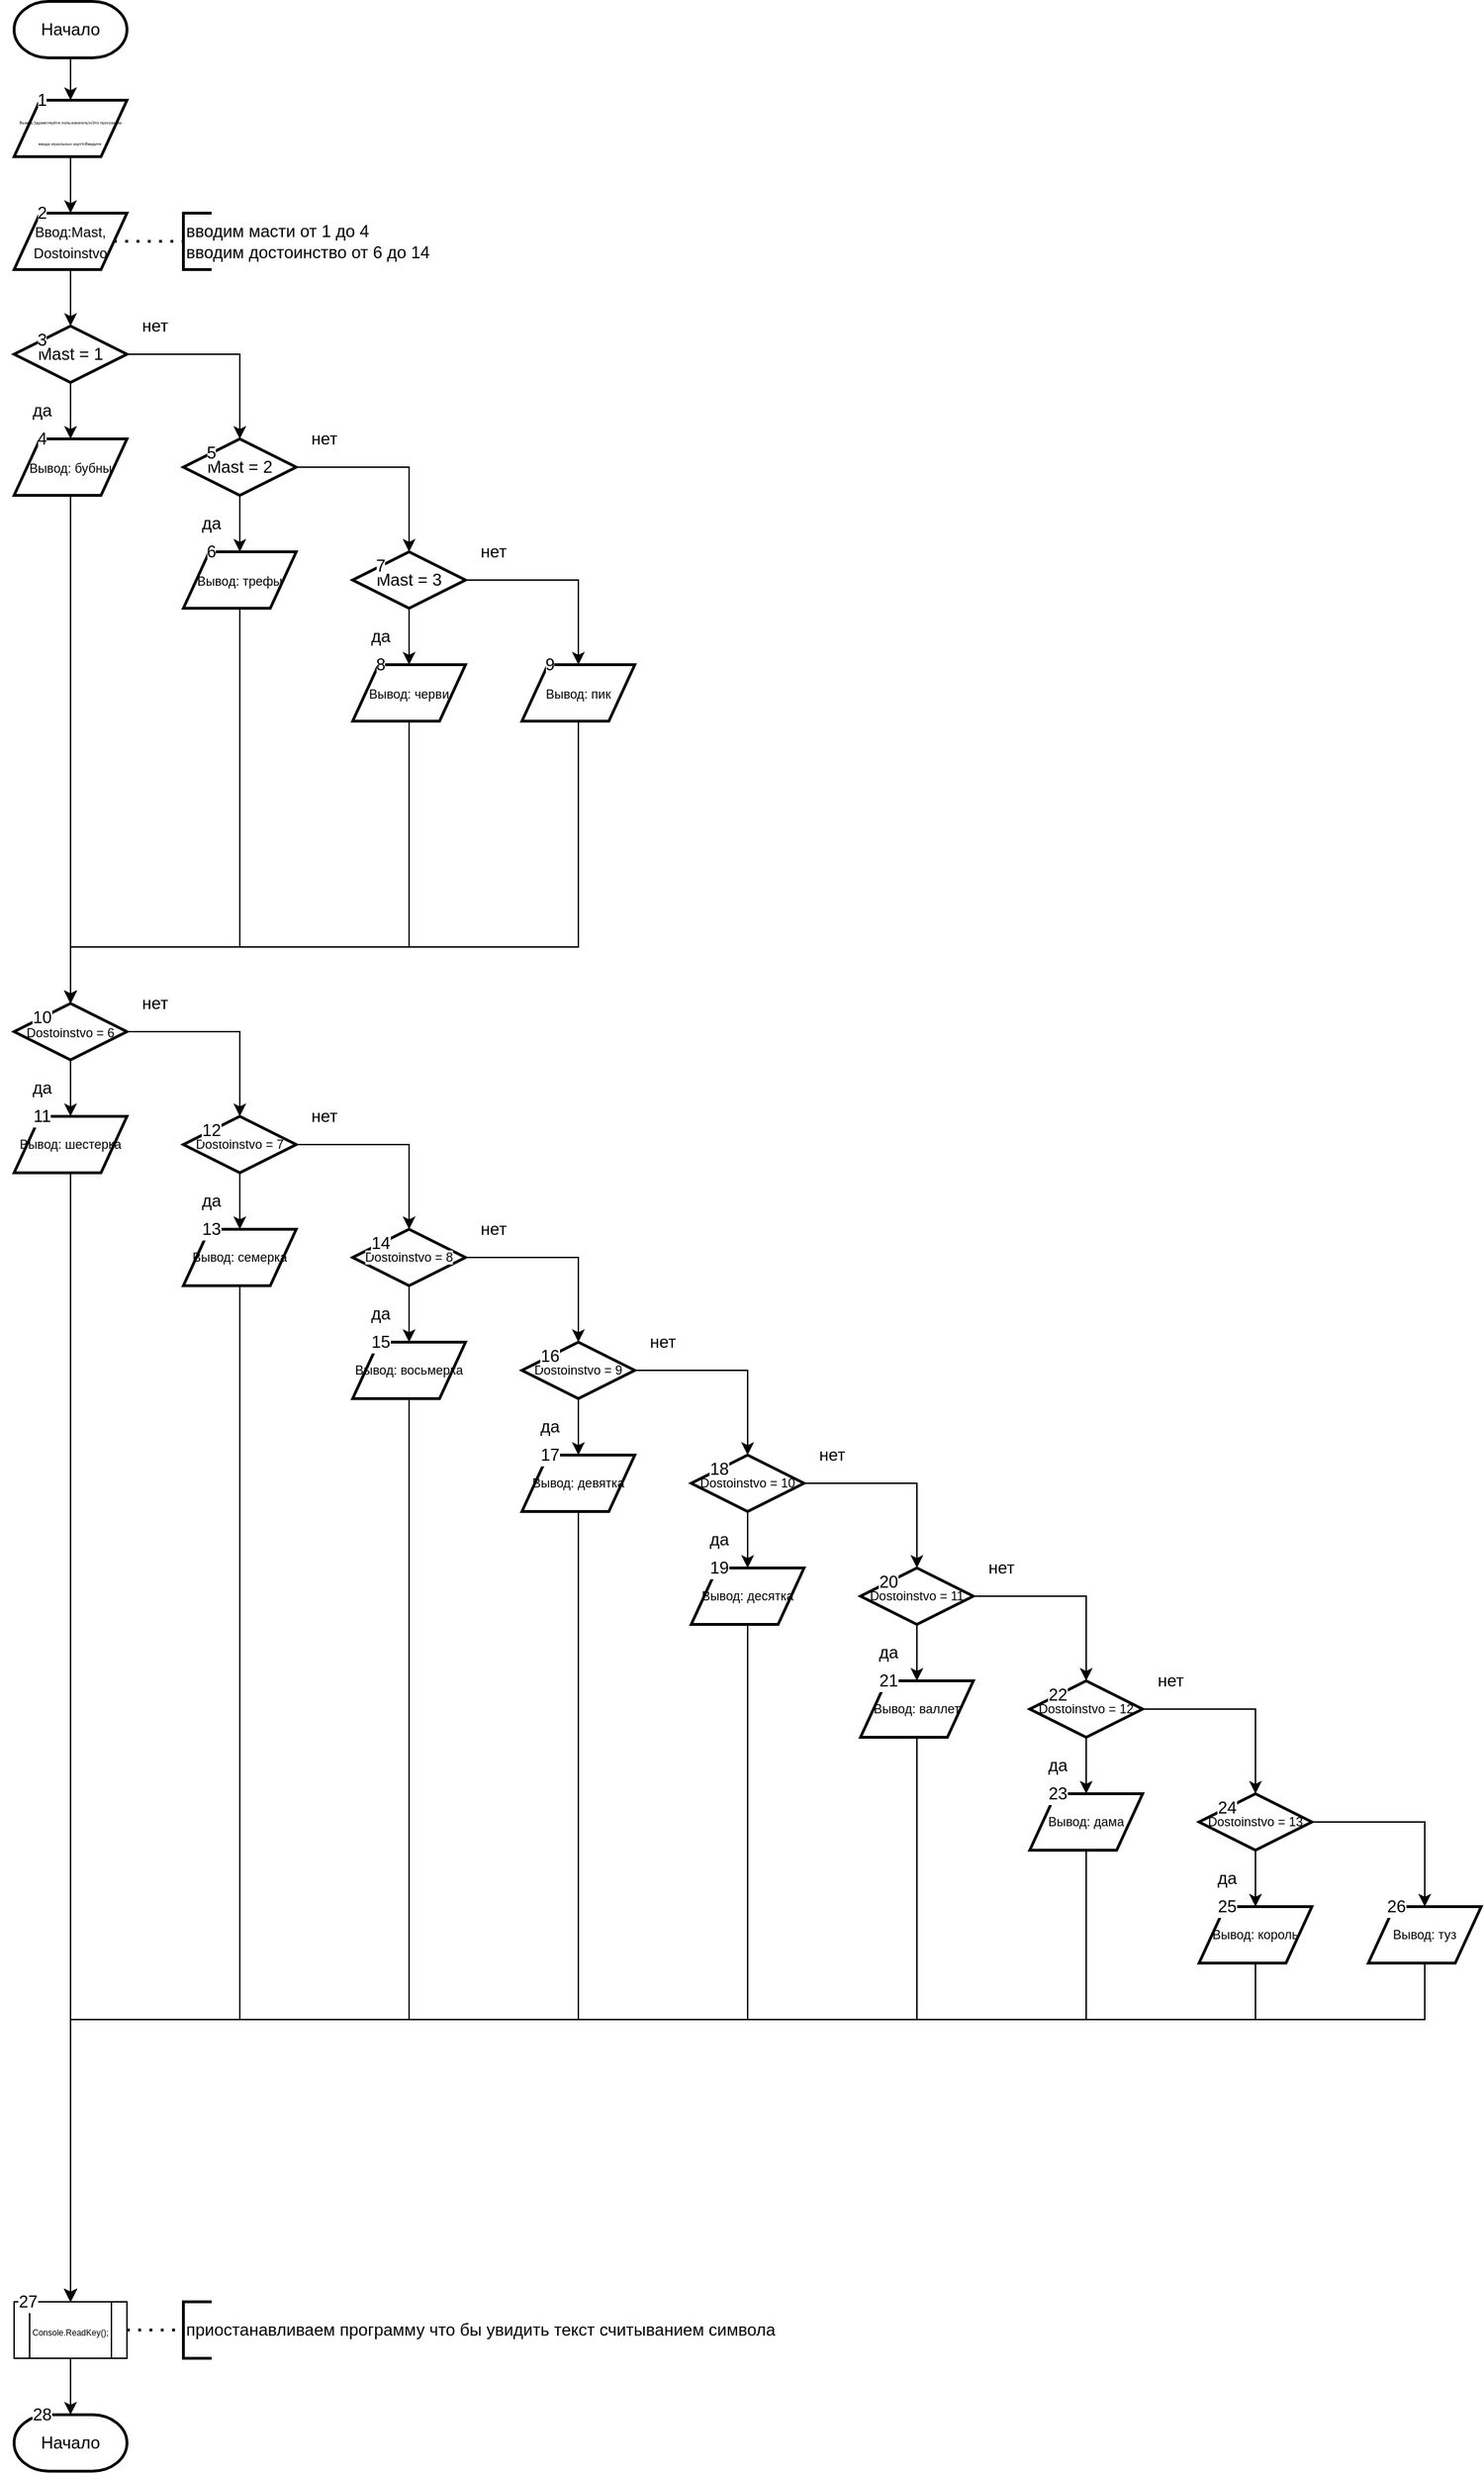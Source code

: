 <mxfile version="24.7.16">
  <diagram name="Страница — 1" id="DpVbYoX6BHonUokHa4xK">
    <mxGraphModel dx="3756" dy="2093" grid="1" gridSize="10" guides="1" tooltips="1" connect="1" arrows="1" fold="1" page="1" pageScale="1" pageWidth="827" pageHeight="1169" math="0" shadow="0">
      <root>
        <mxCell id="0" />
        <mxCell id="1" parent="0" />
        <mxCell id="8d-ZBmxt0F6m0y_MIuwz-148" style="edgeStyle=orthogonalEdgeStyle;rounded=0;orthogonalLoop=1;jettySize=auto;html=1;entryX=0.5;entryY=0;entryDx=0;entryDy=0;" edge="1" parent="1" source="8d-ZBmxt0F6m0y_MIuwz-1" target="8d-ZBmxt0F6m0y_MIuwz-147">
          <mxGeometry relative="1" as="geometry" />
        </mxCell>
        <mxCell id="8d-ZBmxt0F6m0y_MIuwz-1" value="Начало" style="strokeWidth=2;html=1;shape=mxgraph.flowchart.terminator;whiteSpace=wrap;" vertex="1" parent="1">
          <mxGeometry x="360" y="90" width="80" height="40" as="geometry" />
        </mxCell>
        <mxCell id="8d-ZBmxt0F6m0y_MIuwz-39" value="" style="edgeStyle=orthogonalEdgeStyle;rounded=0;orthogonalLoop=1;jettySize=auto;html=1;" edge="1" parent="1" source="8d-ZBmxt0F6m0y_MIuwz-2" target="8d-ZBmxt0F6m0y_MIuwz-5">
          <mxGeometry relative="1" as="geometry" />
        </mxCell>
        <mxCell id="8d-ZBmxt0F6m0y_MIuwz-2" value="&lt;font style=&quot;font-size: 10px;&quot;&gt;Ввод:Mast, Dostoinstvo&lt;/font&gt;" style="shape=parallelogram;html=1;strokeWidth=2;perimeter=parallelogramPerimeter;whiteSpace=wrap;rounded=0;arcSize=12;size=0.23;" vertex="1" parent="1">
          <mxGeometry x="360" y="240" width="80" height="40" as="geometry" />
        </mxCell>
        <mxCell id="8d-ZBmxt0F6m0y_MIuwz-40" value="" style="edgeStyle=orthogonalEdgeStyle;rounded=0;orthogonalLoop=1;jettySize=auto;html=1;" edge="1" parent="1" source="8d-ZBmxt0F6m0y_MIuwz-5" target="8d-ZBmxt0F6m0y_MIuwz-16">
          <mxGeometry relative="1" as="geometry" />
        </mxCell>
        <mxCell id="8d-ZBmxt0F6m0y_MIuwz-5" value="Mast = 1" style="strokeWidth=2;html=1;shape=mxgraph.flowchart.decision;whiteSpace=wrap;" vertex="1" parent="1">
          <mxGeometry x="360" y="320" width="80" height="40" as="geometry" />
        </mxCell>
        <mxCell id="8d-ZBmxt0F6m0y_MIuwz-16" value="&lt;font style=&quot;font-size: 9px;&quot;&gt;Вывод: бубны&lt;/font&gt;" style="shape=parallelogram;html=1;strokeWidth=2;perimeter=parallelogramPerimeter;whiteSpace=wrap;rounded=0;arcSize=12;size=0.23;" vertex="1" parent="1">
          <mxGeometry x="360" y="400" width="80" height="40" as="geometry" />
        </mxCell>
        <mxCell id="8d-ZBmxt0F6m0y_MIuwz-45" value="" style="edgeStyle=orthogonalEdgeStyle;rounded=0;orthogonalLoop=1;jettySize=auto;html=1;" edge="1" parent="1" source="8d-ZBmxt0F6m0y_MIuwz-17" target="8d-ZBmxt0F6m0y_MIuwz-18">
          <mxGeometry relative="1" as="geometry" />
        </mxCell>
        <mxCell id="8d-ZBmxt0F6m0y_MIuwz-17" value="Mast = 2" style="strokeWidth=2;html=1;shape=mxgraph.flowchart.decision;whiteSpace=wrap;" vertex="1" parent="1">
          <mxGeometry x="480" y="400" width="80" height="40" as="geometry" />
        </mxCell>
        <mxCell id="8d-ZBmxt0F6m0y_MIuwz-18" value="&lt;font style=&quot;font-size: 9px;&quot;&gt;Вывод: трефы&lt;/font&gt;" style="shape=parallelogram;html=1;strokeWidth=2;perimeter=parallelogramPerimeter;whiteSpace=wrap;rounded=0;arcSize=12;size=0.23;" vertex="1" parent="1">
          <mxGeometry x="480" y="480" width="80" height="40" as="geometry" />
        </mxCell>
        <mxCell id="8d-ZBmxt0F6m0y_MIuwz-46" value="" style="edgeStyle=orthogonalEdgeStyle;rounded=0;orthogonalLoop=1;jettySize=auto;html=1;" edge="1" parent="1" source="8d-ZBmxt0F6m0y_MIuwz-19" target="8d-ZBmxt0F6m0y_MIuwz-20">
          <mxGeometry relative="1" as="geometry" />
        </mxCell>
        <mxCell id="8d-ZBmxt0F6m0y_MIuwz-49" style="edgeStyle=orthogonalEdgeStyle;rounded=0;orthogonalLoop=1;jettySize=auto;html=1;entryX=0.5;entryY=0;entryDx=0;entryDy=0;" edge="1" parent="1" source="8d-ZBmxt0F6m0y_MIuwz-19" target="8d-ZBmxt0F6m0y_MIuwz-22">
          <mxGeometry relative="1" as="geometry" />
        </mxCell>
        <mxCell id="8d-ZBmxt0F6m0y_MIuwz-19" value="Mast = 3" style="strokeWidth=2;html=1;shape=mxgraph.flowchart.decision;whiteSpace=wrap;" vertex="1" parent="1">
          <mxGeometry x="600" y="480" width="80" height="40" as="geometry" />
        </mxCell>
        <mxCell id="8d-ZBmxt0F6m0y_MIuwz-20" value="&lt;font style=&quot;font-size: 9px;&quot;&gt;Вывод: черви&lt;/font&gt;" style="shape=parallelogram;html=1;strokeWidth=2;perimeter=parallelogramPerimeter;whiteSpace=wrap;rounded=0;arcSize=12;size=0.23;" vertex="1" parent="1">
          <mxGeometry x="600" y="560" width="80" height="40" as="geometry" />
        </mxCell>
        <mxCell id="8d-ZBmxt0F6m0y_MIuwz-22" value="&lt;font style=&quot;font-size: 9px;&quot;&gt;Вывод: пик&lt;/font&gt;" style="shape=parallelogram;html=1;strokeWidth=2;perimeter=parallelogramPerimeter;whiteSpace=wrap;rounded=0;arcSize=12;size=0.23;" vertex="1" parent="1">
          <mxGeometry x="720" y="560" width="80" height="40" as="geometry" />
        </mxCell>
        <mxCell id="8d-ZBmxt0F6m0y_MIuwz-56" value="" style="edgeStyle=orthogonalEdgeStyle;rounded=0;orthogonalLoop=1;jettySize=auto;html=1;" edge="1" parent="1" source="8d-ZBmxt0F6m0y_MIuwz-23" target="8d-ZBmxt0F6m0y_MIuwz-24">
          <mxGeometry relative="1" as="geometry" />
        </mxCell>
        <mxCell id="8d-ZBmxt0F6m0y_MIuwz-23" value="&lt;font style=&quot;font-size: 9px;&quot;&gt;Dostoinstvo = 6&lt;/font&gt;" style="strokeWidth=2;html=1;shape=mxgraph.flowchart.decision;whiteSpace=wrap;" vertex="1" parent="1">
          <mxGeometry x="360" y="800" width="80" height="40" as="geometry" />
        </mxCell>
        <mxCell id="8d-ZBmxt0F6m0y_MIuwz-80" style="edgeStyle=orthogonalEdgeStyle;rounded=0;orthogonalLoop=1;jettySize=auto;html=1;entryX=0.5;entryY=0;entryDx=0;entryDy=0;" edge="1" parent="1" source="8d-ZBmxt0F6m0y_MIuwz-24" target="8d-ZBmxt0F6m0y_MIuwz-68">
          <mxGeometry relative="1" as="geometry" />
        </mxCell>
        <mxCell id="8d-ZBmxt0F6m0y_MIuwz-24" value="Вывод: шестерка" style="shape=parallelogram;html=1;strokeWidth=2;perimeter=parallelogramPerimeter;whiteSpace=wrap;rounded=0;arcSize=12;size=0.23;fontSize=9;" vertex="1" parent="1">
          <mxGeometry x="360" y="880" width="80" height="40" as="geometry" />
        </mxCell>
        <mxCell id="8d-ZBmxt0F6m0y_MIuwz-57" value="" style="edgeStyle=orthogonalEdgeStyle;rounded=0;orthogonalLoop=1;jettySize=auto;html=1;" edge="1" parent="1" source="8d-ZBmxt0F6m0y_MIuwz-25" target="8d-ZBmxt0F6m0y_MIuwz-26">
          <mxGeometry relative="1" as="geometry" />
        </mxCell>
        <mxCell id="8d-ZBmxt0F6m0y_MIuwz-25" value="Dostoinstvo = 7" style="strokeWidth=2;html=1;shape=mxgraph.flowchart.decision;whiteSpace=wrap;fontSize=9;" vertex="1" parent="1">
          <mxGeometry x="480" y="880" width="80" height="40" as="geometry" />
        </mxCell>
        <mxCell id="8d-ZBmxt0F6m0y_MIuwz-81" style="edgeStyle=orthogonalEdgeStyle;rounded=0;orthogonalLoop=1;jettySize=auto;html=1;entryX=0.5;entryY=0;entryDx=0;entryDy=0;" edge="1" parent="1" source="8d-ZBmxt0F6m0y_MIuwz-26" target="8d-ZBmxt0F6m0y_MIuwz-68">
          <mxGeometry relative="1" as="geometry">
            <Array as="points">
              <mxPoint x="520" y="1520" />
              <mxPoint x="400" y="1520" />
            </Array>
          </mxGeometry>
        </mxCell>
        <mxCell id="8d-ZBmxt0F6m0y_MIuwz-26" value="Вывод: семерка" style="shape=parallelogram;html=1;strokeWidth=2;perimeter=parallelogramPerimeter;whiteSpace=wrap;rounded=0;arcSize=12;size=0.23;fontSize=9;" vertex="1" parent="1">
          <mxGeometry x="480" y="960" width="80" height="40" as="geometry" />
        </mxCell>
        <mxCell id="8d-ZBmxt0F6m0y_MIuwz-58" value="" style="edgeStyle=orthogonalEdgeStyle;rounded=0;orthogonalLoop=1;jettySize=auto;html=1;" edge="1" parent="1" source="8d-ZBmxt0F6m0y_MIuwz-27" target="8d-ZBmxt0F6m0y_MIuwz-28">
          <mxGeometry relative="1" as="geometry" />
        </mxCell>
        <mxCell id="8d-ZBmxt0F6m0y_MIuwz-27" value="&lt;span style=&quot;color: rgb(0, 0, 0); font-family: Helvetica; font-size: 9px; font-style: normal; font-variant-ligatures: normal; font-variant-caps: normal; font-weight: 400; letter-spacing: normal; orphans: 2; text-align: center; text-indent: 0px; text-transform: none; widows: 2; word-spacing: 0px; -webkit-text-stroke-width: 0px; white-space: normal; background-color: rgb(251, 251, 251); text-decoration-thickness: initial; text-decoration-style: initial; text-decoration-color: initial; display: inline !important; float: none;&quot;&gt;Dostoinstvo = 8&lt;/span&gt;" style="strokeWidth=2;html=1;shape=mxgraph.flowchart.decision;whiteSpace=wrap;fontSize=9;" vertex="1" parent="1">
          <mxGeometry x="600" y="960" width="80" height="40" as="geometry" />
        </mxCell>
        <mxCell id="8d-ZBmxt0F6m0y_MIuwz-82" style="edgeStyle=orthogonalEdgeStyle;rounded=0;orthogonalLoop=1;jettySize=auto;html=1;entryX=0.5;entryY=0;entryDx=0;entryDy=0;" edge="1" parent="1" source="8d-ZBmxt0F6m0y_MIuwz-28" target="8d-ZBmxt0F6m0y_MIuwz-68">
          <mxGeometry relative="1" as="geometry">
            <Array as="points">
              <mxPoint x="640" y="1520" />
              <mxPoint x="400" y="1520" />
            </Array>
          </mxGeometry>
        </mxCell>
        <mxCell id="8d-ZBmxt0F6m0y_MIuwz-28" value="Вывод: восьмерка" style="shape=parallelogram;html=1;strokeWidth=2;perimeter=parallelogramPerimeter;whiteSpace=wrap;rounded=0;arcSize=12;size=0.23;fontSize=9;" vertex="1" parent="1">
          <mxGeometry x="600" y="1040" width="80" height="40" as="geometry" />
        </mxCell>
        <mxCell id="8d-ZBmxt0F6m0y_MIuwz-59" value="" style="edgeStyle=orthogonalEdgeStyle;rounded=0;orthogonalLoop=1;jettySize=auto;html=1;" edge="1" parent="1" source="8d-ZBmxt0F6m0y_MIuwz-29" target="8d-ZBmxt0F6m0y_MIuwz-30">
          <mxGeometry relative="1" as="geometry" />
        </mxCell>
        <mxCell id="8d-ZBmxt0F6m0y_MIuwz-29" value="Dostoinstvo = 9" style="strokeWidth=2;html=1;shape=mxgraph.flowchart.decision;whiteSpace=wrap;fontSize=9;" vertex="1" parent="1">
          <mxGeometry x="720" y="1040" width="80" height="40" as="geometry" />
        </mxCell>
        <mxCell id="8d-ZBmxt0F6m0y_MIuwz-83" style="edgeStyle=orthogonalEdgeStyle;rounded=0;orthogonalLoop=1;jettySize=auto;html=1;entryX=0.5;entryY=0;entryDx=0;entryDy=0;" edge="1" parent="1" source="8d-ZBmxt0F6m0y_MIuwz-30" target="8d-ZBmxt0F6m0y_MIuwz-68">
          <mxGeometry relative="1" as="geometry">
            <Array as="points">
              <mxPoint x="760" y="1520" />
              <mxPoint x="400" y="1520" />
            </Array>
          </mxGeometry>
        </mxCell>
        <mxCell id="8d-ZBmxt0F6m0y_MIuwz-30" value="Вывод: девятка" style="shape=parallelogram;html=1;strokeWidth=2;perimeter=parallelogramPerimeter;whiteSpace=wrap;rounded=0;arcSize=12;size=0.23;fontSize=9;" vertex="1" parent="1">
          <mxGeometry x="720" y="1120" width="80" height="40" as="geometry" />
        </mxCell>
        <mxCell id="8d-ZBmxt0F6m0y_MIuwz-60" value="" style="edgeStyle=orthogonalEdgeStyle;rounded=0;orthogonalLoop=1;jettySize=auto;html=1;" edge="1" parent="1" source="8d-ZBmxt0F6m0y_MIuwz-31" target="8d-ZBmxt0F6m0y_MIuwz-32">
          <mxGeometry relative="1" as="geometry" />
        </mxCell>
        <mxCell id="8d-ZBmxt0F6m0y_MIuwz-31" value="Dostoinstvo = 10" style="strokeWidth=2;html=1;shape=mxgraph.flowchart.decision;whiteSpace=wrap;fontSize=9;" vertex="1" parent="1">
          <mxGeometry x="840" y="1120" width="80" height="40" as="geometry" />
        </mxCell>
        <mxCell id="8d-ZBmxt0F6m0y_MIuwz-84" style="edgeStyle=orthogonalEdgeStyle;rounded=0;orthogonalLoop=1;jettySize=auto;html=1;entryX=0.5;entryY=0;entryDx=0;entryDy=0;" edge="1" parent="1" source="8d-ZBmxt0F6m0y_MIuwz-32" target="8d-ZBmxt0F6m0y_MIuwz-68">
          <mxGeometry relative="1" as="geometry">
            <Array as="points">
              <mxPoint x="880" y="1520" />
              <mxPoint x="400" y="1520" />
            </Array>
          </mxGeometry>
        </mxCell>
        <mxCell id="8d-ZBmxt0F6m0y_MIuwz-32" value="Вывод: десятка" style="shape=parallelogram;html=1;strokeWidth=2;perimeter=parallelogramPerimeter;whiteSpace=wrap;rounded=0;arcSize=12;size=0.23;fontSize=9;" vertex="1" parent="1">
          <mxGeometry x="840" y="1200" width="80" height="40" as="geometry" />
        </mxCell>
        <mxCell id="8d-ZBmxt0F6m0y_MIuwz-61" value="" style="edgeStyle=orthogonalEdgeStyle;rounded=0;orthogonalLoop=1;jettySize=auto;html=1;" edge="1" parent="1" source="8d-ZBmxt0F6m0y_MIuwz-33" target="8d-ZBmxt0F6m0y_MIuwz-34">
          <mxGeometry relative="1" as="geometry" />
        </mxCell>
        <mxCell id="8d-ZBmxt0F6m0y_MIuwz-33" value="Dostoinstvo = 11" style="strokeWidth=2;html=1;shape=mxgraph.flowchart.decision;whiteSpace=wrap;fontSize=9;" vertex="1" parent="1">
          <mxGeometry x="960" y="1200" width="80" height="40" as="geometry" />
        </mxCell>
        <mxCell id="8d-ZBmxt0F6m0y_MIuwz-85" style="edgeStyle=orthogonalEdgeStyle;rounded=0;orthogonalLoop=1;jettySize=auto;html=1;entryX=0.5;entryY=0;entryDx=0;entryDy=0;" edge="1" parent="1" source="8d-ZBmxt0F6m0y_MIuwz-34" target="8d-ZBmxt0F6m0y_MIuwz-68">
          <mxGeometry relative="1" as="geometry">
            <Array as="points">
              <mxPoint x="1000" y="1520" />
              <mxPoint x="400" y="1520" />
            </Array>
          </mxGeometry>
        </mxCell>
        <mxCell id="8d-ZBmxt0F6m0y_MIuwz-34" value="Вывод: валлет" style="shape=parallelogram;html=1;strokeWidth=2;perimeter=parallelogramPerimeter;whiteSpace=wrap;rounded=0;arcSize=12;size=0.23;fontSize=9;" vertex="1" parent="1">
          <mxGeometry x="960" y="1280" width="80" height="40" as="geometry" />
        </mxCell>
        <mxCell id="8d-ZBmxt0F6m0y_MIuwz-62" value="" style="edgeStyle=orthogonalEdgeStyle;rounded=0;orthogonalLoop=1;jettySize=auto;html=1;" edge="1" parent="1" source="8d-ZBmxt0F6m0y_MIuwz-35" target="8d-ZBmxt0F6m0y_MIuwz-36">
          <mxGeometry relative="1" as="geometry" />
        </mxCell>
        <mxCell id="8d-ZBmxt0F6m0y_MIuwz-35" value="Dostoinstvo = 12" style="strokeWidth=2;html=1;shape=mxgraph.flowchart.decision;whiteSpace=wrap;fontSize=9;" vertex="1" parent="1">
          <mxGeometry x="1080" y="1280" width="80" height="40" as="geometry" />
        </mxCell>
        <mxCell id="8d-ZBmxt0F6m0y_MIuwz-78" style="edgeStyle=orthogonalEdgeStyle;rounded=0;orthogonalLoop=1;jettySize=auto;html=1;entryX=0.5;entryY=0;entryDx=0;entryDy=0;" edge="1" parent="1" source="8d-ZBmxt0F6m0y_MIuwz-36" target="8d-ZBmxt0F6m0y_MIuwz-68">
          <mxGeometry relative="1" as="geometry">
            <Array as="points">
              <mxPoint x="1120" y="1520" />
              <mxPoint x="400" y="1520" />
            </Array>
          </mxGeometry>
        </mxCell>
        <mxCell id="8d-ZBmxt0F6m0y_MIuwz-36" value="Вывод: дама" style="shape=parallelogram;html=1;strokeWidth=2;perimeter=parallelogramPerimeter;whiteSpace=wrap;rounded=0;arcSize=12;size=0.23;fontSize=9;" vertex="1" parent="1">
          <mxGeometry x="1080" y="1360" width="80" height="40" as="geometry" />
        </mxCell>
        <mxCell id="8d-ZBmxt0F6m0y_MIuwz-41" style="edgeStyle=orthogonalEdgeStyle;rounded=0;orthogonalLoop=1;jettySize=auto;html=1;entryX=0.5;entryY=0;entryDx=0;entryDy=0;entryPerimeter=0;" edge="1" parent="1" source="8d-ZBmxt0F6m0y_MIuwz-5" target="8d-ZBmxt0F6m0y_MIuwz-17">
          <mxGeometry relative="1" as="geometry" />
        </mxCell>
        <mxCell id="8d-ZBmxt0F6m0y_MIuwz-42" style="edgeStyle=orthogonalEdgeStyle;rounded=0;orthogonalLoop=1;jettySize=auto;html=1;entryX=0.5;entryY=0;entryDx=0;entryDy=0;entryPerimeter=0;" edge="1" parent="1" source="8d-ZBmxt0F6m0y_MIuwz-17" target="8d-ZBmxt0F6m0y_MIuwz-19">
          <mxGeometry relative="1" as="geometry" />
        </mxCell>
        <mxCell id="8d-ZBmxt0F6m0y_MIuwz-44" style="edgeStyle=orthogonalEdgeStyle;rounded=0;orthogonalLoop=1;jettySize=auto;html=1;entryX=0.5;entryY=0;entryDx=0;entryDy=0;entryPerimeter=0;" edge="1" parent="1" source="8d-ZBmxt0F6m0y_MIuwz-16" target="8d-ZBmxt0F6m0y_MIuwz-23">
          <mxGeometry relative="1" as="geometry" />
        </mxCell>
        <mxCell id="8d-ZBmxt0F6m0y_MIuwz-51" style="edgeStyle=orthogonalEdgeStyle;rounded=0;orthogonalLoop=1;jettySize=auto;html=1;entryX=0.5;entryY=0;entryDx=0;entryDy=0;entryPerimeter=0;" edge="1" parent="1" source="8d-ZBmxt0F6m0y_MIuwz-20" target="8d-ZBmxt0F6m0y_MIuwz-23">
          <mxGeometry relative="1" as="geometry">
            <Array as="points">
              <mxPoint x="640" y="760" />
              <mxPoint x="400" y="760" />
            </Array>
          </mxGeometry>
        </mxCell>
        <mxCell id="8d-ZBmxt0F6m0y_MIuwz-52" style="edgeStyle=orthogonalEdgeStyle;rounded=0;orthogonalLoop=1;jettySize=auto;html=1;entryX=0.5;entryY=0;entryDx=0;entryDy=0;entryPerimeter=0;" edge="1" parent="1" source="8d-ZBmxt0F6m0y_MIuwz-22" target="8d-ZBmxt0F6m0y_MIuwz-23">
          <mxGeometry relative="1" as="geometry">
            <Array as="points">
              <mxPoint x="760" y="760" />
              <mxPoint x="400" y="760" />
            </Array>
          </mxGeometry>
        </mxCell>
        <mxCell id="8d-ZBmxt0F6m0y_MIuwz-55" style="edgeStyle=orthogonalEdgeStyle;rounded=0;orthogonalLoop=1;jettySize=auto;html=1;entryX=0.5;entryY=0;entryDx=0;entryDy=0;entryPerimeter=0;" edge="1" parent="1" source="8d-ZBmxt0F6m0y_MIuwz-18" target="8d-ZBmxt0F6m0y_MIuwz-23">
          <mxGeometry relative="1" as="geometry">
            <Array as="points">
              <mxPoint x="520" y="760" />
              <mxPoint x="400" y="760" />
            </Array>
          </mxGeometry>
        </mxCell>
        <mxCell id="8d-ZBmxt0F6m0y_MIuwz-65" value="Начало" style="strokeWidth=2;html=1;shape=mxgraph.flowchart.terminator;whiteSpace=wrap;" vertex="1" parent="1">
          <mxGeometry x="360" y="1800" width="80" height="40" as="geometry" />
        </mxCell>
        <mxCell id="8d-ZBmxt0F6m0y_MIuwz-69" value="" style="edgeStyle=orthogonalEdgeStyle;rounded=0;orthogonalLoop=1;jettySize=auto;html=1;" edge="1" parent="1" source="8d-ZBmxt0F6m0y_MIuwz-68" target="8d-ZBmxt0F6m0y_MIuwz-65">
          <mxGeometry relative="1" as="geometry" />
        </mxCell>
        <mxCell id="8d-ZBmxt0F6m0y_MIuwz-68" value="&lt;font style=&quot;font-size: 6px;&quot;&gt;Console.ReadKey();&lt;/font&gt;" style="verticalLabelPosition=middle;verticalAlign=middle;html=1;shape=process;whiteSpace=wrap;rounded=0;size=0.14;arcSize=6;labelPosition=center;align=center;" vertex="1" parent="1">
          <mxGeometry x="360" y="1720" width="80" height="40" as="geometry" />
        </mxCell>
        <mxCell id="8d-ZBmxt0F6m0y_MIuwz-70" style="edgeStyle=orthogonalEdgeStyle;rounded=0;orthogonalLoop=1;jettySize=auto;html=1;entryX=0.5;entryY=0;entryDx=0;entryDy=0;entryPerimeter=0;" edge="1" parent="1" source="8d-ZBmxt0F6m0y_MIuwz-23" target="8d-ZBmxt0F6m0y_MIuwz-25">
          <mxGeometry relative="1" as="geometry" />
        </mxCell>
        <mxCell id="8d-ZBmxt0F6m0y_MIuwz-71" style="edgeStyle=orthogonalEdgeStyle;rounded=0;orthogonalLoop=1;jettySize=auto;html=1;entryX=0.5;entryY=0;entryDx=0;entryDy=0;entryPerimeter=0;" edge="1" parent="1" source="8d-ZBmxt0F6m0y_MIuwz-25" target="8d-ZBmxt0F6m0y_MIuwz-27">
          <mxGeometry relative="1" as="geometry" />
        </mxCell>
        <mxCell id="8d-ZBmxt0F6m0y_MIuwz-72" style="edgeStyle=orthogonalEdgeStyle;rounded=0;orthogonalLoop=1;jettySize=auto;html=1;entryX=0.5;entryY=0;entryDx=0;entryDy=0;entryPerimeter=0;" edge="1" parent="1" source="8d-ZBmxt0F6m0y_MIuwz-27" target="8d-ZBmxt0F6m0y_MIuwz-29">
          <mxGeometry relative="1" as="geometry" />
        </mxCell>
        <mxCell id="8d-ZBmxt0F6m0y_MIuwz-73" style="edgeStyle=orthogonalEdgeStyle;rounded=0;orthogonalLoop=1;jettySize=auto;html=1;entryX=0.5;entryY=0;entryDx=0;entryDy=0;entryPerimeter=0;" edge="1" parent="1" source="8d-ZBmxt0F6m0y_MIuwz-29" target="8d-ZBmxt0F6m0y_MIuwz-31">
          <mxGeometry relative="1" as="geometry" />
        </mxCell>
        <mxCell id="8d-ZBmxt0F6m0y_MIuwz-74" style="edgeStyle=orthogonalEdgeStyle;rounded=0;orthogonalLoop=1;jettySize=auto;html=1;entryX=0.5;entryY=0;entryDx=0;entryDy=0;entryPerimeter=0;" edge="1" parent="1" source="8d-ZBmxt0F6m0y_MIuwz-31" target="8d-ZBmxt0F6m0y_MIuwz-33">
          <mxGeometry relative="1" as="geometry" />
        </mxCell>
        <mxCell id="8d-ZBmxt0F6m0y_MIuwz-75" style="edgeStyle=orthogonalEdgeStyle;rounded=0;orthogonalLoop=1;jettySize=auto;html=1;entryX=0.5;entryY=0;entryDx=0;entryDy=0;entryPerimeter=0;" edge="1" parent="1" source="8d-ZBmxt0F6m0y_MIuwz-33" target="8d-ZBmxt0F6m0y_MIuwz-35">
          <mxGeometry relative="1" as="geometry" />
        </mxCell>
        <mxCell id="8d-ZBmxt0F6m0y_MIuwz-86" value="" style="edgeStyle=orthogonalEdgeStyle;rounded=0;orthogonalLoop=1;jettySize=auto;html=1;" edge="1" parent="1" source="8d-ZBmxt0F6m0y_MIuwz-87" target="8d-ZBmxt0F6m0y_MIuwz-88">
          <mxGeometry relative="1" as="geometry" />
        </mxCell>
        <mxCell id="8d-ZBmxt0F6m0y_MIuwz-90" style="edgeStyle=orthogonalEdgeStyle;rounded=0;orthogonalLoop=1;jettySize=auto;html=1;entryX=0.5;entryY=0;entryDx=0;entryDy=0;" edge="1" parent="1" source="8d-ZBmxt0F6m0y_MIuwz-87" target="8d-ZBmxt0F6m0y_MIuwz-89">
          <mxGeometry relative="1" as="geometry" />
        </mxCell>
        <mxCell id="8d-ZBmxt0F6m0y_MIuwz-87" value="Dostoinstvo = 13" style="strokeWidth=2;html=1;shape=mxgraph.flowchart.decision;whiteSpace=wrap;fontSize=9;" vertex="1" parent="1">
          <mxGeometry x="1200" y="1360" width="80" height="40" as="geometry" />
        </mxCell>
        <mxCell id="8d-ZBmxt0F6m0y_MIuwz-92" style="edgeStyle=orthogonalEdgeStyle;rounded=0;orthogonalLoop=1;jettySize=auto;html=1;entryX=0.5;entryY=0;entryDx=0;entryDy=0;" edge="1" parent="1" source="8d-ZBmxt0F6m0y_MIuwz-88" target="8d-ZBmxt0F6m0y_MIuwz-68">
          <mxGeometry relative="1" as="geometry">
            <Array as="points">
              <mxPoint x="1240" y="1520" />
              <mxPoint x="400" y="1520" />
            </Array>
          </mxGeometry>
        </mxCell>
        <mxCell id="8d-ZBmxt0F6m0y_MIuwz-88" value="Вывод: король" style="shape=parallelogram;html=1;strokeWidth=2;perimeter=parallelogramPerimeter;whiteSpace=wrap;rounded=0;arcSize=12;size=0.23;fontSize=9;" vertex="1" parent="1">
          <mxGeometry x="1200" y="1440" width="80" height="40" as="geometry" />
        </mxCell>
        <mxCell id="8d-ZBmxt0F6m0y_MIuwz-93" style="edgeStyle=orthogonalEdgeStyle;rounded=0;orthogonalLoop=1;jettySize=auto;html=1;entryX=0.5;entryY=0;entryDx=0;entryDy=0;" edge="1" parent="1" source="8d-ZBmxt0F6m0y_MIuwz-89" target="8d-ZBmxt0F6m0y_MIuwz-68">
          <mxGeometry relative="1" as="geometry">
            <Array as="points">
              <mxPoint x="1360" y="1520" />
              <mxPoint x="400" y="1520" />
            </Array>
          </mxGeometry>
        </mxCell>
        <mxCell id="8d-ZBmxt0F6m0y_MIuwz-89" value="Вывод: туз" style="shape=parallelogram;html=1;strokeWidth=2;perimeter=parallelogramPerimeter;whiteSpace=wrap;rounded=0;arcSize=12;size=0.23;fontSize=9;" vertex="1" parent="1">
          <mxGeometry x="1320" y="1440" width="80" height="40" as="geometry" />
        </mxCell>
        <mxCell id="8d-ZBmxt0F6m0y_MIuwz-91" style="edgeStyle=orthogonalEdgeStyle;rounded=0;orthogonalLoop=1;jettySize=auto;html=1;entryX=0.5;entryY=0;entryDx=0;entryDy=0;entryPerimeter=0;" edge="1" parent="1" source="8d-ZBmxt0F6m0y_MIuwz-35" target="8d-ZBmxt0F6m0y_MIuwz-87">
          <mxGeometry relative="1" as="geometry" />
        </mxCell>
        <mxCell id="8d-ZBmxt0F6m0y_MIuwz-94" value="да" style="text;html=1;align=center;verticalAlign=middle;whiteSpace=wrap;rounded=0;" vertex="1" parent="1">
          <mxGeometry x="360" y="360" width="40" height="40" as="geometry" />
        </mxCell>
        <mxCell id="8d-ZBmxt0F6m0y_MIuwz-95" value="да" style="text;html=1;align=center;verticalAlign=middle;whiteSpace=wrap;rounded=0;" vertex="1" parent="1">
          <mxGeometry x="480" y="440" width="40" height="40" as="geometry" />
        </mxCell>
        <mxCell id="8d-ZBmxt0F6m0y_MIuwz-96" value="да" style="text;html=1;align=center;verticalAlign=middle;whiteSpace=wrap;rounded=0;" vertex="1" parent="1">
          <mxGeometry x="600" y="520" width="40" height="40" as="geometry" />
        </mxCell>
        <mxCell id="8d-ZBmxt0F6m0y_MIuwz-97" value="да" style="text;html=1;align=center;verticalAlign=middle;whiteSpace=wrap;rounded=0;" vertex="1" parent="1">
          <mxGeometry x="360" y="840" width="40" height="40" as="geometry" />
        </mxCell>
        <mxCell id="8d-ZBmxt0F6m0y_MIuwz-98" value="да" style="text;html=1;align=center;verticalAlign=middle;whiteSpace=wrap;rounded=0;" vertex="1" parent="1">
          <mxGeometry x="480" y="920" width="40" height="40" as="geometry" />
        </mxCell>
        <mxCell id="8d-ZBmxt0F6m0y_MIuwz-99" value="да" style="text;html=1;align=center;verticalAlign=middle;whiteSpace=wrap;rounded=0;" vertex="1" parent="1">
          <mxGeometry x="600" y="1000" width="40" height="40" as="geometry" />
        </mxCell>
        <mxCell id="8d-ZBmxt0F6m0y_MIuwz-100" value="да" style="text;html=1;align=center;verticalAlign=middle;whiteSpace=wrap;rounded=0;" vertex="1" parent="1">
          <mxGeometry x="720" y="1080" width="40" height="40" as="geometry" />
        </mxCell>
        <mxCell id="8d-ZBmxt0F6m0y_MIuwz-101" value="да" style="text;html=1;align=center;verticalAlign=middle;whiteSpace=wrap;rounded=0;" vertex="1" parent="1">
          <mxGeometry x="840" y="1160" width="40" height="40" as="geometry" />
        </mxCell>
        <mxCell id="8d-ZBmxt0F6m0y_MIuwz-102" value="да" style="text;html=1;align=center;verticalAlign=middle;whiteSpace=wrap;rounded=0;" vertex="1" parent="1">
          <mxGeometry x="960" y="1240" width="40" height="40" as="geometry" />
        </mxCell>
        <mxCell id="8d-ZBmxt0F6m0y_MIuwz-103" value="да" style="text;html=1;align=center;verticalAlign=middle;whiteSpace=wrap;rounded=0;" vertex="1" parent="1">
          <mxGeometry x="1080" y="1320" width="40" height="40" as="geometry" />
        </mxCell>
        <mxCell id="8d-ZBmxt0F6m0y_MIuwz-104" value="да" style="text;html=1;align=center;verticalAlign=middle;whiteSpace=wrap;rounded=0;" vertex="1" parent="1">
          <mxGeometry x="1200" y="1400" width="40" height="40" as="geometry" />
        </mxCell>
        <mxCell id="8d-ZBmxt0F6m0y_MIuwz-105" value="нет" style="text;html=1;align=center;verticalAlign=middle;whiteSpace=wrap;rounded=0;" vertex="1" parent="1">
          <mxGeometry x="1160" y="1260" width="40" height="40" as="geometry" />
        </mxCell>
        <mxCell id="8d-ZBmxt0F6m0y_MIuwz-106" value="нет" style="text;html=1;align=center;verticalAlign=middle;whiteSpace=wrap;rounded=0;" vertex="1" parent="1">
          <mxGeometry x="1040" y="1180" width="40" height="40" as="geometry" />
        </mxCell>
        <mxCell id="8d-ZBmxt0F6m0y_MIuwz-107" value="нет" style="text;html=1;align=center;verticalAlign=middle;whiteSpace=wrap;rounded=0;" vertex="1" parent="1">
          <mxGeometry x="920" y="1100" width="40" height="40" as="geometry" />
        </mxCell>
        <mxCell id="8d-ZBmxt0F6m0y_MIuwz-108" value="нет" style="text;html=1;align=center;verticalAlign=middle;whiteSpace=wrap;rounded=0;" vertex="1" parent="1">
          <mxGeometry x="800" y="1020" width="40" height="40" as="geometry" />
        </mxCell>
        <mxCell id="8d-ZBmxt0F6m0y_MIuwz-109" value="нет" style="text;html=1;align=center;verticalAlign=middle;whiteSpace=wrap;rounded=0;" vertex="1" parent="1">
          <mxGeometry x="680" y="940" width="40" height="40" as="geometry" />
        </mxCell>
        <mxCell id="8d-ZBmxt0F6m0y_MIuwz-110" value="нет" style="text;html=1;align=center;verticalAlign=middle;whiteSpace=wrap;rounded=0;" vertex="1" parent="1">
          <mxGeometry x="560" y="860" width="40" height="40" as="geometry" />
        </mxCell>
        <mxCell id="8d-ZBmxt0F6m0y_MIuwz-111" value="нет" style="text;html=1;align=center;verticalAlign=middle;whiteSpace=wrap;rounded=0;" vertex="1" parent="1">
          <mxGeometry x="440" y="780" width="40" height="40" as="geometry" />
        </mxCell>
        <mxCell id="8d-ZBmxt0F6m0y_MIuwz-112" value="нет" style="text;html=1;align=center;verticalAlign=middle;whiteSpace=wrap;rounded=0;" vertex="1" parent="1">
          <mxGeometry x="680" y="460" width="40" height="40" as="geometry" />
        </mxCell>
        <mxCell id="8d-ZBmxt0F6m0y_MIuwz-113" value="нет" style="text;html=1;align=center;verticalAlign=middle;whiteSpace=wrap;rounded=0;" vertex="1" parent="1">
          <mxGeometry x="560" y="380" width="40" height="40" as="geometry" />
        </mxCell>
        <mxCell id="8d-ZBmxt0F6m0y_MIuwz-114" value="нет" style="text;html=1;align=center;verticalAlign=middle;whiteSpace=wrap;rounded=0;" vertex="1" parent="1">
          <mxGeometry x="440" y="300" width="40" height="40" as="geometry" />
        </mxCell>
        <mxCell id="8d-ZBmxt0F6m0y_MIuwz-116" value="2" style="text;html=1;align=center;verticalAlign=middle;whiteSpace=wrap;rounded=0;labelBackgroundColor=default;" vertex="1" parent="1">
          <mxGeometry x="360" y="220" width="40" height="40" as="geometry" />
        </mxCell>
        <mxCell id="8d-ZBmxt0F6m0y_MIuwz-117" value="3" style="text;html=1;align=center;verticalAlign=middle;whiteSpace=wrap;rounded=0;labelBackgroundColor=default;" vertex="1" parent="1">
          <mxGeometry x="360" y="310" width="40" height="40" as="geometry" />
        </mxCell>
        <mxCell id="8d-ZBmxt0F6m0y_MIuwz-118" value="4" style="text;html=1;align=center;verticalAlign=middle;whiteSpace=wrap;rounded=0;labelBackgroundColor=default;" vertex="1" parent="1">
          <mxGeometry x="360" y="380" width="40" height="40" as="geometry" />
        </mxCell>
        <mxCell id="8d-ZBmxt0F6m0y_MIuwz-119" value="5" style="text;html=1;align=center;verticalAlign=middle;whiteSpace=wrap;rounded=0;labelBackgroundColor=default;" vertex="1" parent="1">
          <mxGeometry x="480" y="390" width="40" height="40" as="geometry" />
        </mxCell>
        <mxCell id="8d-ZBmxt0F6m0y_MIuwz-120" value="6" style="text;html=1;align=center;verticalAlign=middle;whiteSpace=wrap;rounded=0;labelBackgroundColor=default;" vertex="1" parent="1">
          <mxGeometry x="480" y="460" width="40" height="40" as="geometry" />
        </mxCell>
        <mxCell id="8d-ZBmxt0F6m0y_MIuwz-121" value="7" style="text;html=1;align=center;verticalAlign=middle;whiteSpace=wrap;rounded=0;labelBackgroundColor=default;" vertex="1" parent="1">
          <mxGeometry x="600" y="470" width="40" height="40" as="geometry" />
        </mxCell>
        <mxCell id="8d-ZBmxt0F6m0y_MIuwz-122" value="8" style="text;html=1;align=center;verticalAlign=middle;whiteSpace=wrap;rounded=0;labelBackgroundColor=default;" vertex="1" parent="1">
          <mxGeometry x="600" y="540" width="40" height="40" as="geometry" />
        </mxCell>
        <mxCell id="8d-ZBmxt0F6m0y_MIuwz-123" value="9" style="text;html=1;align=center;verticalAlign=middle;whiteSpace=wrap;rounded=0;labelBackgroundColor=default;" vertex="1" parent="1">
          <mxGeometry x="720" y="540" width="40" height="40" as="geometry" />
        </mxCell>
        <mxCell id="8d-ZBmxt0F6m0y_MIuwz-124" value="10" style="text;html=1;align=center;verticalAlign=middle;whiteSpace=wrap;rounded=0;labelBackgroundColor=default;" vertex="1" parent="1">
          <mxGeometry x="360" y="790" width="40" height="40" as="geometry" />
        </mxCell>
        <mxCell id="8d-ZBmxt0F6m0y_MIuwz-125" value="11" style="text;html=1;align=center;verticalAlign=middle;whiteSpace=wrap;rounded=0;labelBackgroundColor=default;" vertex="1" parent="1">
          <mxGeometry x="360" y="860" width="40" height="40" as="geometry" />
        </mxCell>
        <mxCell id="8d-ZBmxt0F6m0y_MIuwz-126" value="12" style="text;html=1;align=center;verticalAlign=middle;whiteSpace=wrap;rounded=0;labelBackgroundColor=default;" vertex="1" parent="1">
          <mxGeometry x="480" y="870" width="40" height="40" as="geometry" />
        </mxCell>
        <mxCell id="8d-ZBmxt0F6m0y_MIuwz-127" value="13" style="text;html=1;align=center;verticalAlign=middle;whiteSpace=wrap;rounded=0;labelBackgroundColor=default;" vertex="1" parent="1">
          <mxGeometry x="480" y="940" width="40" height="40" as="geometry" />
        </mxCell>
        <mxCell id="8d-ZBmxt0F6m0y_MIuwz-128" value="14" style="text;html=1;align=center;verticalAlign=middle;whiteSpace=wrap;rounded=0;labelBackgroundColor=default;" vertex="1" parent="1">
          <mxGeometry x="600" y="950" width="40" height="40" as="geometry" />
        </mxCell>
        <mxCell id="8d-ZBmxt0F6m0y_MIuwz-129" value="15" style="text;html=1;align=center;verticalAlign=middle;whiteSpace=wrap;rounded=0;labelBackgroundColor=default;" vertex="1" parent="1">
          <mxGeometry x="600" y="1020" width="40" height="40" as="geometry" />
        </mxCell>
        <mxCell id="8d-ZBmxt0F6m0y_MIuwz-130" value="16" style="text;html=1;align=center;verticalAlign=middle;whiteSpace=wrap;rounded=0;labelBackgroundColor=default;" vertex="1" parent="1">
          <mxGeometry x="720" y="1030" width="40" height="40" as="geometry" />
        </mxCell>
        <mxCell id="8d-ZBmxt0F6m0y_MIuwz-131" value="17" style="text;html=1;align=center;verticalAlign=middle;whiteSpace=wrap;rounded=0;labelBackgroundColor=default;" vertex="1" parent="1">
          <mxGeometry x="720" y="1100" width="40" height="40" as="geometry" />
        </mxCell>
        <mxCell id="8d-ZBmxt0F6m0y_MIuwz-132" value="18" style="text;html=1;align=center;verticalAlign=middle;whiteSpace=wrap;rounded=0;labelBackgroundColor=default;" vertex="1" parent="1">
          <mxGeometry x="840" y="1110" width="40" height="40" as="geometry" />
        </mxCell>
        <mxCell id="8d-ZBmxt0F6m0y_MIuwz-133" value="19" style="text;html=1;align=center;verticalAlign=middle;whiteSpace=wrap;rounded=0;labelBackgroundColor=default;" vertex="1" parent="1">
          <mxGeometry x="840" y="1180" width="40" height="40" as="geometry" />
        </mxCell>
        <mxCell id="8d-ZBmxt0F6m0y_MIuwz-134" value="20" style="text;html=1;align=center;verticalAlign=middle;whiteSpace=wrap;rounded=0;labelBackgroundColor=default;" vertex="1" parent="1">
          <mxGeometry x="960" y="1190" width="40" height="40" as="geometry" />
        </mxCell>
        <mxCell id="8d-ZBmxt0F6m0y_MIuwz-135" value="21" style="text;html=1;align=center;verticalAlign=middle;whiteSpace=wrap;rounded=0;labelBackgroundColor=default;" vertex="1" parent="1">
          <mxGeometry x="960" y="1260" width="40" height="40" as="geometry" />
        </mxCell>
        <mxCell id="8d-ZBmxt0F6m0y_MIuwz-136" value="22" style="text;html=1;align=center;verticalAlign=middle;whiteSpace=wrap;rounded=0;labelBackgroundColor=default;" vertex="1" parent="1">
          <mxGeometry x="1080" y="1270" width="40" height="40" as="geometry" />
        </mxCell>
        <mxCell id="8d-ZBmxt0F6m0y_MIuwz-137" value="23" style="text;html=1;align=center;verticalAlign=middle;whiteSpace=wrap;rounded=0;labelBackgroundColor=default;" vertex="1" parent="1">
          <mxGeometry x="1080" y="1340" width="40" height="40" as="geometry" />
        </mxCell>
        <mxCell id="8d-ZBmxt0F6m0y_MIuwz-138" value="24" style="text;html=1;align=center;verticalAlign=middle;whiteSpace=wrap;rounded=0;labelBackgroundColor=default;" vertex="1" parent="1">
          <mxGeometry x="1200" y="1350" width="40" height="40" as="geometry" />
        </mxCell>
        <mxCell id="8d-ZBmxt0F6m0y_MIuwz-139" value="25" style="text;html=1;align=center;verticalAlign=middle;whiteSpace=wrap;rounded=0;labelBackgroundColor=default;" vertex="1" parent="1">
          <mxGeometry x="1200" y="1420" width="40" height="40" as="geometry" />
        </mxCell>
        <mxCell id="8d-ZBmxt0F6m0y_MIuwz-140" value="26" style="text;html=1;align=center;verticalAlign=middle;whiteSpace=wrap;rounded=0;labelBackgroundColor=default;" vertex="1" parent="1">
          <mxGeometry x="1320" y="1420" width="40" height="40" as="geometry" />
        </mxCell>
        <mxCell id="8d-ZBmxt0F6m0y_MIuwz-141" value="27" style="text;html=1;align=center;verticalAlign=middle;whiteSpace=wrap;rounded=0;labelBackgroundColor=default;" vertex="1" parent="1">
          <mxGeometry x="350" y="1700" width="40" height="40" as="geometry" />
        </mxCell>
        <mxCell id="8d-ZBmxt0F6m0y_MIuwz-142" value="28" style="text;html=1;align=center;verticalAlign=middle;whiteSpace=wrap;rounded=0;labelBackgroundColor=default;" vertex="1" parent="1">
          <mxGeometry x="360" y="1780" width="40" height="40" as="geometry" />
        </mxCell>
        <mxCell id="8d-ZBmxt0F6m0y_MIuwz-143" value="вводим масти от 1 до 4&lt;div&gt;вводим достоинство от 6 до 14&lt;br&gt;&lt;/div&gt;" style="strokeWidth=2;html=1;shape=mxgraph.flowchart.annotation_1;align=left;pointerEvents=1;" vertex="1" parent="1">
          <mxGeometry x="480" y="240" width="20" height="40" as="geometry" />
        </mxCell>
        <mxCell id="8d-ZBmxt0F6m0y_MIuwz-144" value="приостанавливаем программу что бы увидить текст считыванием символа" style="strokeWidth=2;html=1;shape=mxgraph.flowchart.annotation_1;align=left;pointerEvents=1;" vertex="1" parent="1">
          <mxGeometry x="480" y="1720" width="20" height="40" as="geometry" />
        </mxCell>
        <mxCell id="8d-ZBmxt0F6m0y_MIuwz-145" value="" style="endArrow=none;dashed=1;html=1;dashPattern=1 3;strokeWidth=2;rounded=0;exitX=1;exitY=0.5;exitDx=0;exitDy=0;entryX=0;entryY=0.5;entryDx=0;entryDy=0;entryPerimeter=0;" edge="1" parent="1" source="8d-ZBmxt0F6m0y_MIuwz-68" target="8d-ZBmxt0F6m0y_MIuwz-144">
          <mxGeometry width="50" height="50" relative="1" as="geometry">
            <mxPoint x="500" y="1780" as="sourcePoint" />
            <mxPoint x="550" y="1730" as="targetPoint" />
          </mxGeometry>
        </mxCell>
        <mxCell id="8d-ZBmxt0F6m0y_MIuwz-146" value="" style="endArrow=none;dashed=1;html=1;dashPattern=1 3;strokeWidth=2;rounded=0;exitX=1;exitY=0.5;exitDx=0;exitDy=0;entryX=0;entryY=0.5;entryDx=0;entryDy=0;entryPerimeter=0;" edge="1" parent="1" source="8d-ZBmxt0F6m0y_MIuwz-2" target="8d-ZBmxt0F6m0y_MIuwz-143">
          <mxGeometry width="50" height="50" relative="1" as="geometry">
            <mxPoint x="500" y="310" as="sourcePoint" />
            <mxPoint x="550" y="260" as="targetPoint" />
          </mxGeometry>
        </mxCell>
        <mxCell id="8d-ZBmxt0F6m0y_MIuwz-150" style="edgeStyle=orthogonalEdgeStyle;rounded=0;orthogonalLoop=1;jettySize=auto;html=1;" edge="1" parent="1" source="8d-ZBmxt0F6m0y_MIuwz-147" target="8d-ZBmxt0F6m0y_MIuwz-2">
          <mxGeometry relative="1" as="geometry" />
        </mxCell>
        <mxCell id="8d-ZBmxt0F6m0y_MIuwz-147" value="&lt;font style=&quot;font-size: 3px;&quot;&gt;Вывод:Здравствуйте пользователь\nЭто программа ввода игральных карт\nВведите&amp;nbsp;&lt;/font&gt;" style="shape=parallelogram;html=1;strokeWidth=2;perimeter=parallelogramPerimeter;whiteSpace=wrap;rounded=0;arcSize=12;size=0.23;" vertex="1" parent="1">
          <mxGeometry x="360" y="160" width="80" height="40" as="geometry" />
        </mxCell>
        <mxCell id="8d-ZBmxt0F6m0y_MIuwz-115" value="1" style="text;html=1;align=center;verticalAlign=middle;whiteSpace=wrap;rounded=0;labelBackgroundColor=default;" vertex="1" parent="1">
          <mxGeometry x="360" y="140" width="40" height="40" as="geometry" />
        </mxCell>
      </root>
    </mxGraphModel>
  </diagram>
</mxfile>
